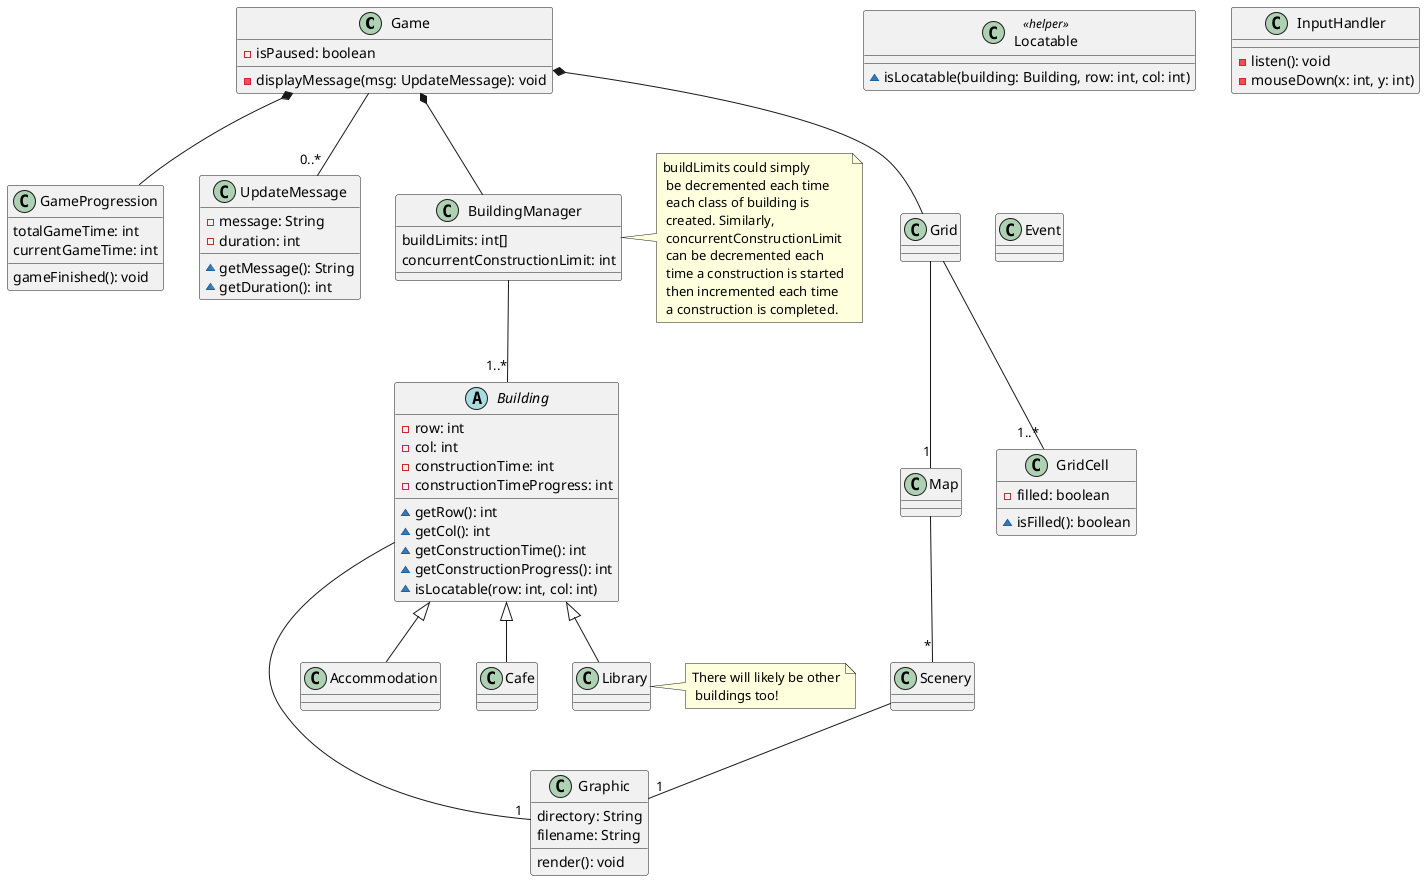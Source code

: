 /'Work in progress!'/

@startuml
class Game {
    -isPaused: boolean
    -displayMessage(msg: UpdateMessage): void
}

class Grid {}

class GridCell {
    -filled: boolean
    ~isFilled(): boolean
}

class Map {}

class Scenery {}

class GameProgression {
    totalGameTime: int
    currentGameTime: int
    gameFinished(): void
}

class BuildingManager {
    buildLimits: int[]
    concurrentConstructionLimit: int
}

abstract class Building {
    -row: int
    -col: int
    -constructionTime: int
    -constructionTimeProgress: int
    ~getRow(): int
    ~getCol(): int
    ~getConstructionTime(): int
    ~getConstructionProgress(): int
    ~isLocatable(row: int, col: int)
}

class Locatable << helper >> {
    ~isLocatable(building: Building, row: int, col: int)
}

class Graphic {
    directory: String
    filename: String
    render(): void
}

class InputHandler {
    -listen(): void
    -mouseDown(x: int, y: int)
}

class UpdateMessage {
    -message: String
    -duration: int
    ~getMessage(): String
    ~getDuration(): int
}

class Event {

}

'Extensions
Building <|-- Library
Building <|-- Accommodation
Building <|-- Cafe

'Compositions
Game *-- Grid
Game *-- BuildingManager
Game *-- GameProgression

'Associations
Game -- "0..*" UpdateMessage

Grid -- "1" Map
Grid -- "1..*" GridCell

Map -- "*" Scenery

Scenery -- "1" Graphic

BuildingManager -- "1..*" Building
Building - "1" Graphic

'Notes
note left of BuildingManager: buildLimits could simply \n be decremented each time \n each class of building is\n created. Similarly,\n concurrentConstructionLimit \n can be decremented each \n time a construction is started \n then incremented each time \n a construction is completed.
note right of Library: There will likely be other\n buildings too!

@enduml

